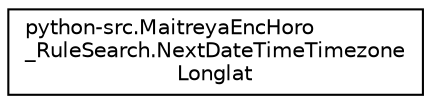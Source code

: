 digraph "Graphical Class Hierarchy"
{
 // LATEX_PDF_SIZE
  edge [fontname="Helvetica",fontsize="10",labelfontname="Helvetica",labelfontsize="10"];
  node [fontname="Helvetica",fontsize="10",shape=record];
  rankdir="LR";
  Node0 [label="python-src.MaitreyaEncHoro\l_RuleSearch.NextDateTimeTimezone\lLonglat",height=0.2,width=0.4,color="black", fillcolor="white", style="filled",URL="$classpython-src_1_1MaitreyaEncHoro__RuleSearch_1_1NextDateTimeTimezoneLonglat.html",tooltip=" "];
}
